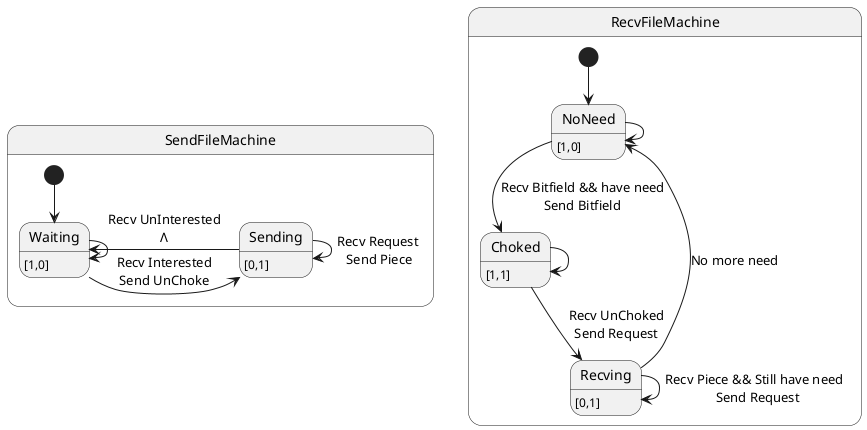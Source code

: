 @startuml status
' [*] --> SendFileMachine
state SendFileMachine{
    [*] --> Waiting
    Waiting -> Waiting
    Waiting: [1,0]
    Waiting-> Sending: Recv Interested\nSend UnChoke
    Sending: [0,1]
    Sending-> Waiting: Recv UnInterested\nΛ
    Sending -> Sending: Recv Request\n Send Piece
}
state RecvFileMachine{
    [*] --> NoNeed
    NoNeed --> NoNeed
    NoNeed: [1,0]
    NoNeed --> Choked : Recv Bitfield && have need\nSend Bitfield
    Choked: [1,1]
    Choked --> Choked
    Recving: [0,1]
    Choked --> Recving : Recv UnChoked\nSend Request
    Recving --> Recving : Recv Piece && Still have need \n Send Request
    Recving --> NoNeed : No more need
    
}
@enduml
